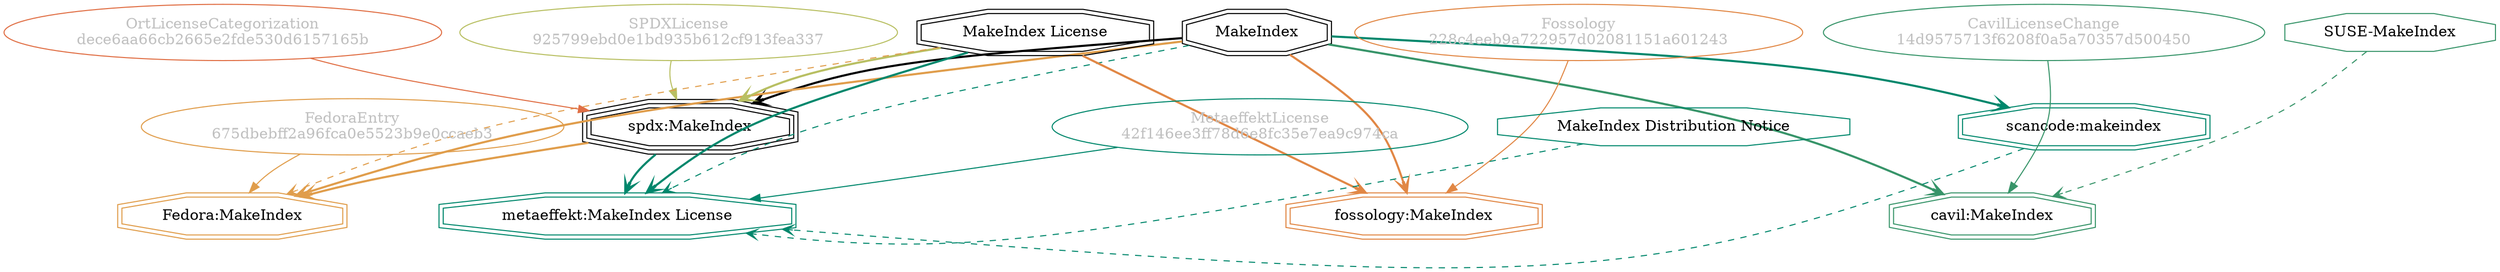 strict digraph {
    node [shape=box];
    graph [splines=curved];
    2921 [label="SPDXLicense\n925799ebd0e1bd935b612cf913fea337"
         ,fontcolor=gray
         ,color="#b8bf62"
         ,fillcolor="beige;1"
         ,shape=ellipse];
    2922 [label="spdx:MakeIndex"
         ,shape=tripleoctagon];
    2923 [label=MakeIndex
         ,shape=doubleoctagon];
    2924 [label="MakeIndex License"
         ,shape=doubleoctagon];
    8151 [label="FedoraEntry\n675dbebff2a96fca0e5523b9e0ccaeb3"
         ,fontcolor=gray
         ,color="#e09d4b"
         ,fillcolor="beige;1"
         ,shape=ellipse];
    8152 [label="Fedora:MakeIndex"
         ,color="#e09d4b"
         ,shape=doubleoctagon];
    27875 [label="Fossology\n228c4eeb9a722957d02081151a601243"
          ,fontcolor=gray
          ,color="#e18745"
          ,fillcolor="beige;1"
          ,shape=ellipse];
    27876 [label="fossology:MakeIndex"
          ,color="#e18745"
          ,shape=doubleoctagon];
    35077 [label="OrtLicenseCategorization\ndece6aa66cb2665e2fde530d6157165b"
          ,fontcolor=gray
          ,color="#e06f45"
          ,fillcolor="beige;1"
          ,shape=ellipse];
    37142 [label="CavilLicenseChange\n14d9575713f6208f0a5a70357d500450"
          ,fontcolor=gray
          ,color="#379469"
          ,fillcolor="beige;1"
          ,shape=ellipse];
    37143 [label="cavil:MakeIndex"
          ,color="#379469"
          ,shape=doubleoctagon];
    37144 [label="SUSE-MakeIndex"
          ,color="#379469"
          ,shape=octagon];
    45660 [label="MetaeffektLicense\n42f146ee3ff78d6e8fc35e7ea9c974ca"
          ,fontcolor=gray
          ,color="#00876c"
          ,fillcolor="beige;1"
          ,shape=ellipse];
    45661 [label="metaeffekt:MakeIndex License"
          ,color="#00876c"
          ,shape=doubleoctagon];
    45662 [label="MakeIndex Distribution Notice"
          ,color="#00876c"
          ,shape=octagon];
    45663 [label="scancode:makeindex"
          ,color="#00876c"
          ,shape=doubleoctagon];
    2921 -> 2922 [weight=0.5
                 ,color="#b8bf62"];
    2922 -> 8152 [style=bold
                 ,arrowhead=vee
                 ,weight=0.7
                 ,color="#e09d4b"];
    2922 -> 45661 [style=bold
                  ,arrowhead=vee
                  ,weight=0.7
                  ,color="#00876c"];
    2923 -> 2922 [style=bold
                 ,arrowhead=vee
                 ,weight=0.7];
    2923 -> 8152 [style=bold
                 ,arrowhead=vee
                 ,weight=0.7
                 ,color="#e09d4b"];
    2923 -> 8152 [style=bold
                 ,arrowhead=vee
                 ,weight=0.7
                 ,color="#e09d4b"];
    2923 -> 27876 [style=bold
                  ,arrowhead=vee
                  ,weight=0.7
                  ,color="#e18745"];
    2923 -> 37143 [style=bold
                  ,arrowhead=vee
                  ,weight=0.7
                  ,color="#379469"];
    2923 -> 37143 [style=bold
                  ,arrowhead=vee
                  ,weight=0.7
                  ,color="#379469"];
    2923 -> 45661 [style=dashed
                  ,arrowhead=vee
                  ,weight=0.5
                  ,color="#00876c"];
    2923 -> 45663 [style=bold
                  ,arrowhead=vee
                  ,weight=0.7
                  ,color="#00876c"];
    2924 -> 2922 [style=bold
                 ,arrowhead=vee
                 ,weight=0.7
                 ,color="#b8bf62"];
    2924 -> 8152 [style=dashed
                 ,arrowhead=vee
                 ,weight=0.5
                 ,color="#e09d4b"];
    2924 -> 27876 [style=bold
                  ,arrowhead=vee
                  ,weight=0.7
                  ,color="#e18745"];
    2924 -> 45661 [style=bold
                  ,arrowhead=vee
                  ,weight=0.7
                  ,color="#00876c"];
    2924 -> 45661 [style=bold
                  ,arrowhead=vee
                  ,weight=0.7
                  ,color="#00876c"];
    8151 -> 8152 [weight=0.5
                 ,color="#e09d4b"];
    27875 -> 27876 [weight=0.5
                   ,color="#e18745"];
    35077 -> 2922 [weight=0.5
                  ,color="#e06f45"];
    37142 -> 37143 [weight=0.5
                   ,color="#379469"];
    37144 -> 37143 [style=dashed
                   ,arrowhead=vee
                   ,weight=0.5
                   ,color="#379469"];
    45660 -> 45661 [weight=0.5
                   ,color="#00876c"];
    45662 -> 45661 [style=dashed
                   ,arrowhead=vee
                   ,weight=0.5
                   ,color="#00876c"];
    45663 -> 45661 [style=dashed
                   ,arrowhead=vee
                   ,weight=0.5
                   ,color="#00876c"];
}
